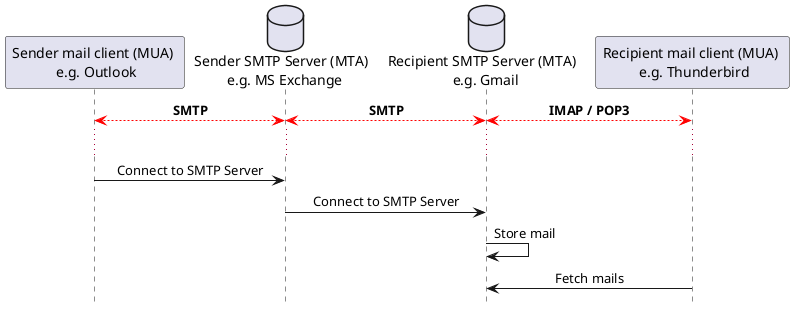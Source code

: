 @startuml a-focus-on-the-smtp-protocol
skinparam sequenceMessageAlign center
!pragma teoz true
hide footbox

participant "Sender mail client (MUA) \n e.g. Outlook" as ClientApp
Database "Sender SMTP Server (MTA) \n e.g. MS Exchange" as SMTPServer
Database "Recipient SMTP Server (MTA) \n e.g. Gmail" as SMTPServer2
participant "Recipient mail client (MUA) \n e.g. Thunderbird" as ClientApp2

ClientApp <-[#red]-> SMTPServer: **SMTP**
& SMTPServer <-[#red]-> SMTPServer2: **SMTP**
& SMTPServer2 <-[#red]-> ClientApp2: **IMAP / POP3**

...

ClientApp -> SMTPServer: Connect to SMTP Server

SMTPServer -> SMTPServer2: Connect to SMTP Server

SMTPServer2 -> SMTPServer2: Store mail

ClientApp2 -> SMTPServer2: Fetch mails

@enduml